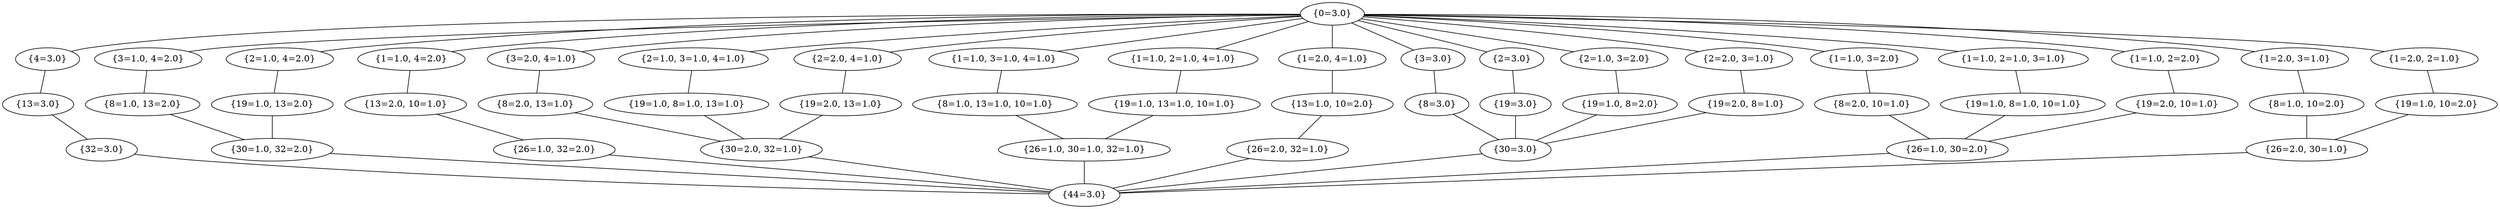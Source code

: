 graph {
	"{0=3.0}" ["ui.label"="{0=3.0}"];
	"{4=3.0}" ["ui.label"="{4=3.0}"];
	"{13=3.0}" ["ui.label"="{13=3.0}"];
	"{32=3.0}" ["ui.label"="{32=3.0}"];
	"{44=3.0}" ["ui.label"="{44=3.0}"];
	"{3=1.0, 4=2.0}" ["ui.label"="{3=1.0, 4=2.0}"];
	"{8=1.0, 13=2.0}" ["ui.label"="{8=1.0, 13=2.0}"];
	"{30=1.0, 32=2.0}" ["ui.label"="{30=1.0, 32=2.0}"];
	"{2=1.0, 4=2.0}" ["ui.label"="{2=1.0, 4=2.0}"];
	"{19=1.0, 13=2.0}" ["ui.label"="{19=1.0, 13=2.0}"];
	"{1=1.0, 4=2.0}" ["ui.label"="{1=1.0, 4=2.0}"];
	"{13=2.0, 10=1.0}" ["ui.label"="{13=2.0, 10=1.0}"];
	"{26=1.0, 32=2.0}" ["ui.label"="{26=1.0, 32=2.0}"];
	"{3=2.0, 4=1.0}" ["ui.label"="{3=2.0, 4=1.0}"];
	"{8=2.0, 13=1.0}" ["ui.label"="{8=2.0, 13=1.0}"];
	"{30=2.0, 32=1.0}" ["ui.label"="{30=2.0, 32=1.0}"];
	"{2=1.0, 3=1.0, 4=1.0}" ["ui.label"="{2=1.0, 3=1.0, 4=1.0}"];
	"{19=1.0, 8=1.0, 13=1.0}" ["ui.label"="{19=1.0, 8=1.0, 13=1.0}"];
	"{2=2.0, 4=1.0}" ["ui.label"="{2=2.0, 4=1.0}"];
	"{19=2.0, 13=1.0}" ["ui.label"="{19=2.0, 13=1.0}"];
	"{1=1.0, 3=1.0, 4=1.0}" ["ui.label"="{1=1.0, 3=1.0, 4=1.0}"];
	"{8=1.0, 13=1.0, 10=1.0}" ["ui.label"="{8=1.0, 13=1.0, 10=1.0}"];
	"{26=1.0, 30=1.0, 32=1.0}" ["ui.label"="{26=1.0, 30=1.0, 32=1.0}"];
	"{1=1.0, 2=1.0, 4=1.0}" ["ui.label"="{1=1.0, 2=1.0, 4=1.0}"];
	"{19=1.0, 13=1.0, 10=1.0}" ["ui.label"="{19=1.0, 13=1.0, 10=1.0}"];
	"{1=2.0, 4=1.0}" ["ui.label"="{1=2.0, 4=1.0}"];
	"{13=1.0, 10=2.0}" ["ui.label"="{13=1.0, 10=2.0}"];
	"{26=2.0, 32=1.0}" ["ui.label"="{26=2.0, 32=1.0}"];
	"{3=3.0}" ["ui.label"="{3=3.0}"];
	"{8=3.0}" ["ui.label"="{8=3.0}"];
	"{30=3.0}" ["ui.label"="{30=3.0}"];
	"{2=3.0}" ["ui.label"="{2=3.0}"];
	"{19=3.0}" ["ui.label"="{19=3.0}"];
	"{2=1.0, 3=2.0}" ["ui.label"="{2=1.0, 3=2.0}"];
	"{19=1.0, 8=2.0}" ["ui.label"="{19=1.0, 8=2.0}"];
	"{2=2.0, 3=1.0}" ["ui.label"="{2=2.0, 3=1.0}"];
	"{19=2.0, 8=1.0}" ["ui.label"="{19=2.0, 8=1.0}"];
	"{1=1.0, 3=2.0}" ["ui.label"="{1=1.0, 3=2.0}"];
	"{8=2.0, 10=1.0}" ["ui.label"="{8=2.0, 10=1.0}"];
	"{26=1.0, 30=2.0}" ["ui.label"="{26=1.0, 30=2.0}"];
	"{1=1.0, 2=1.0, 3=1.0}" ["ui.label"="{1=1.0, 2=1.0, 3=1.0}"];
	"{19=1.0, 8=1.0, 10=1.0}" ["ui.label"="{19=1.0, 8=1.0, 10=1.0}"];
	"{1=1.0, 2=2.0}" ["ui.label"="{1=1.0, 2=2.0}"];
	"{19=2.0, 10=1.0}" ["ui.label"="{19=2.0, 10=1.0}"];
	"{1=2.0, 3=1.0}" ["ui.label"="{1=2.0, 3=1.0}"];
	"{8=1.0, 10=2.0}" ["ui.label"="{8=1.0, 10=2.0}"];
	"{26=2.0, 30=1.0}" ["ui.label"="{26=2.0, 30=1.0}"];
	"{1=2.0, 2=1.0}" ["ui.label"="{1=2.0, 2=1.0}"];
	"{19=1.0, 10=2.0}" ["ui.label"="{19=1.0, 10=2.0}"];
	"{0=3.0}" -- "{4=3.0}" ;
	"{4=3.0}" -- "{13=3.0}" ;
	"{13=3.0}" -- "{32=3.0}" ;
	"{32=3.0}" -- "{44=3.0}" ;
	"{0=3.0}" -- "{3=1.0, 4=2.0}" ;
	"{3=1.0, 4=2.0}" -- "{8=1.0, 13=2.0}" ;
	"{8=1.0, 13=2.0}" -- "{30=1.0, 32=2.0}" ;
	"{30=1.0, 32=2.0}" -- "{44=3.0}" ;
	"{0=3.0}" -- "{2=1.0, 4=2.0}" ;
	"{2=1.0, 4=2.0}" -- "{19=1.0, 13=2.0}" ;
	"{19=1.0, 13=2.0}" -- "{30=1.0, 32=2.0}" ;
	"{0=3.0}" -- "{1=1.0, 4=2.0}" ;
	"{1=1.0, 4=2.0}" -- "{13=2.0, 10=1.0}" ;
	"{13=2.0, 10=1.0}" -- "{26=1.0, 32=2.0}" ;
	"{26=1.0, 32=2.0}" -- "{44=3.0}" ;
	"{0=3.0}" -- "{3=2.0, 4=1.0}" ;
	"{3=2.0, 4=1.0}" -- "{8=2.0, 13=1.0}" ;
	"{8=2.0, 13=1.0}" -- "{30=2.0, 32=1.0}" ;
	"{30=2.0, 32=1.0}" -- "{44=3.0}" ;
	"{0=3.0}" -- "{2=1.0, 3=1.0, 4=1.0}" ;
	"{2=1.0, 3=1.0, 4=1.0}" -- "{19=1.0, 8=1.0, 13=1.0}" ;
	"{19=1.0, 8=1.0, 13=1.0}" -- "{30=2.0, 32=1.0}" ;
	"{0=3.0}" -- "{2=2.0, 4=1.0}" ;
	"{2=2.0, 4=1.0}" -- "{19=2.0, 13=1.0}" ;
	"{19=2.0, 13=1.0}" -- "{30=2.0, 32=1.0}" ;
	"{0=3.0}" -- "{1=1.0, 3=1.0, 4=1.0}" ;
	"{1=1.0, 3=1.0, 4=1.0}" -- "{8=1.0, 13=1.0, 10=1.0}" ;
	"{8=1.0, 13=1.0, 10=1.0}" -- "{26=1.0, 30=1.0, 32=1.0}" ;
	"{26=1.0, 30=1.0, 32=1.0}" -- "{44=3.0}" ;
	"{0=3.0}" -- "{1=1.0, 2=1.0, 4=1.0}" ;
	"{1=1.0, 2=1.0, 4=1.0}" -- "{19=1.0, 13=1.0, 10=1.0}" ;
	"{19=1.0, 13=1.0, 10=1.0}" -- "{26=1.0, 30=1.0, 32=1.0}" ;
	"{0=3.0}" -- "{1=2.0, 4=1.0}" ;
	"{1=2.0, 4=1.0}" -- "{13=1.0, 10=2.0}" ;
	"{13=1.0, 10=2.0}" -- "{26=2.0, 32=1.0}" ;
	"{26=2.0, 32=1.0}" -- "{44=3.0}" ;
	"{0=3.0}" -- "{3=3.0}" ;
	"{3=3.0}" -- "{8=3.0}" ;
	"{8=3.0}" -- "{30=3.0}" ;
	"{30=3.0}" -- "{44=3.0}" ;
	"{0=3.0}" -- "{2=3.0}" ;
	"{2=3.0}" -- "{19=3.0}" ;
	"{19=3.0}" -- "{30=3.0}" ;
	"{0=3.0}" -- "{2=1.0, 3=2.0}" ;
	"{2=1.0, 3=2.0}" -- "{19=1.0, 8=2.0}" ;
	"{19=1.0, 8=2.0}" -- "{30=3.0}" ;
	"{0=3.0}" -- "{2=2.0, 3=1.0}" ;
	"{2=2.0, 3=1.0}" -- "{19=2.0, 8=1.0}" ;
	"{19=2.0, 8=1.0}" -- "{30=3.0}" ;
	"{0=3.0}" -- "{1=1.0, 3=2.0}" ;
	"{1=1.0, 3=2.0}" -- "{8=2.0, 10=1.0}" ;
	"{8=2.0, 10=1.0}" -- "{26=1.0, 30=2.0}" ;
	"{26=1.0, 30=2.0}" -- "{44=3.0}" ;
	"{0=3.0}" -- "{1=1.0, 2=1.0, 3=1.0}" ;
	"{1=1.0, 2=1.0, 3=1.0}" -- "{19=1.0, 8=1.0, 10=1.0}" ;
	"{19=1.0, 8=1.0, 10=1.0}" -- "{26=1.0, 30=2.0}" ;
	"{0=3.0}" -- "{1=1.0, 2=2.0}" ;
	"{1=1.0, 2=2.0}" -- "{19=2.0, 10=1.0}" ;
	"{19=2.0, 10=1.0}" -- "{26=1.0, 30=2.0}" ;
	"{0=3.0}" -- "{1=2.0, 3=1.0}" ;
	"{1=2.0, 3=1.0}" -- "{8=1.0, 10=2.0}" ;
	"{8=1.0, 10=2.0}" -- "{26=2.0, 30=1.0}" ;
	"{26=2.0, 30=1.0}" -- "{44=3.0}" ;
	"{0=3.0}" -- "{1=2.0, 2=1.0}" ;
	"{1=2.0, 2=1.0}" -- "{19=1.0, 10=2.0}" ;
	"{19=1.0, 10=2.0}" -- "{26=2.0, 30=1.0}" ;
}
